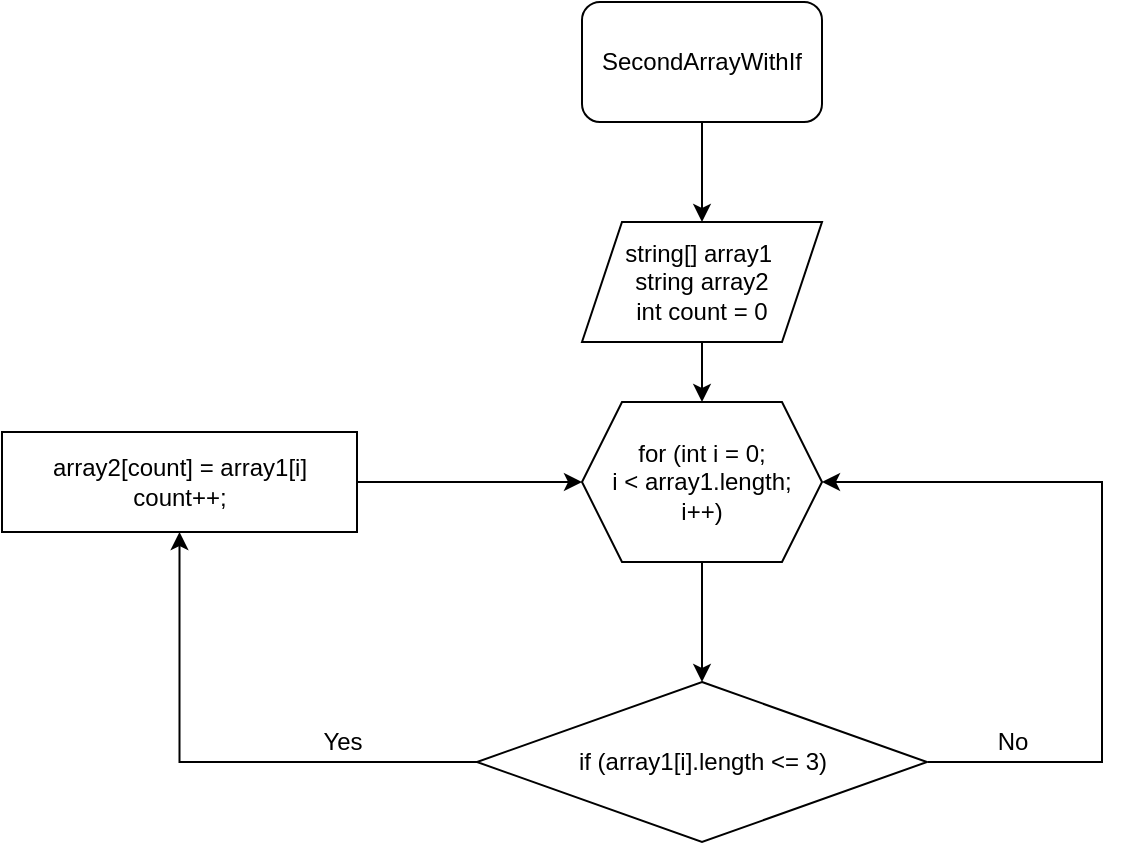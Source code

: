 <mxfile>
    <diagram id="6YwQQIW8eCQRHDkm4CSs" name="Page-1">
        <mxGraphModel dx="423" dy="532" grid="1" gridSize="10" guides="1" tooltips="1" connect="1" arrows="1" fold="1" page="1" pageScale="1" pageWidth="827" pageHeight="1169" math="0" shadow="0">
            <root>
                <mxCell id="0"/>
                <mxCell id="1" parent="0"/>
                <mxCell id="DnkCzbvQFBXvj7n7dTfT-9" value="" style="edgeStyle=orthogonalEdgeStyle;rounded=0;orthogonalLoop=1;jettySize=auto;html=1;" parent="1" source="DnkCzbvQFBXvj7n7dTfT-1" target="DnkCzbvQFBXvj7n7dTfT-2" edge="1">
                    <mxGeometry relative="1" as="geometry"/>
                </mxCell>
                <mxCell id="DnkCzbvQFBXvj7n7dTfT-1" value="SecondArrayWithIf" style="rounded=1;whiteSpace=wrap;html=1;" parent="1" vertex="1">
                    <mxGeometry x="330" y="10" width="120" height="60" as="geometry"/>
                </mxCell>
                <mxCell id="DnkCzbvQFBXvj7n7dTfT-8" value="" style="edgeStyle=orthogonalEdgeStyle;rounded=0;orthogonalLoop=1;jettySize=auto;html=1;" parent="1" source="DnkCzbvQFBXvj7n7dTfT-2" target="DnkCzbvQFBXvj7n7dTfT-3" edge="1">
                    <mxGeometry relative="1" as="geometry"/>
                </mxCell>
                <mxCell id="DnkCzbvQFBXvj7n7dTfT-2" value="string[] array1&amp;nbsp;&lt;br&gt;string array2&lt;br&gt;int count = 0" style="shape=parallelogram;perimeter=parallelogramPerimeter;whiteSpace=wrap;html=1;fixedSize=1;" parent="1" vertex="1">
                    <mxGeometry x="330" y="120" width="120" height="60" as="geometry"/>
                </mxCell>
                <mxCell id="DnkCzbvQFBXvj7n7dTfT-7" value="" style="edgeStyle=orthogonalEdgeStyle;rounded=0;orthogonalLoop=1;jettySize=auto;html=1;" parent="1" source="DnkCzbvQFBXvj7n7dTfT-3" target="DnkCzbvQFBXvj7n7dTfT-4" edge="1">
                    <mxGeometry relative="1" as="geometry"/>
                </mxCell>
                <mxCell id="DnkCzbvQFBXvj7n7dTfT-3" value="for (int i = 0;&lt;br&gt;i &amp;lt; array1.length;&lt;br&gt;i++)" style="shape=hexagon;perimeter=hexagonPerimeter2;whiteSpace=wrap;html=1;fixedSize=1;" parent="1" vertex="1">
                    <mxGeometry x="330" y="210" width="120" height="80" as="geometry"/>
                </mxCell>
                <mxCell id="B7fp_Nzf1htRCQnwWERk-2" value="" style="edgeStyle=orthogonalEdgeStyle;rounded=0;orthogonalLoop=1;jettySize=auto;html=1;" parent="1" source="DnkCzbvQFBXvj7n7dTfT-4" target="DnkCzbvQFBXvj7n7dTfT-5" edge="1">
                    <mxGeometry relative="1" as="geometry"/>
                </mxCell>
                <mxCell id="DnkCzbvQFBXvj7n7dTfT-4" value="if (array1[i].length &amp;lt;= 3)" style="rhombus;whiteSpace=wrap;html=1;" parent="1" vertex="1">
                    <mxGeometry x="277.5" y="350" width="225" height="80" as="geometry"/>
                </mxCell>
                <mxCell id="DnkCzbvQFBXvj7n7dTfT-17" value="" style="edgeStyle=orthogonalEdgeStyle;rounded=0;orthogonalLoop=1;jettySize=auto;html=1;" parent="1" source="DnkCzbvQFBXvj7n7dTfT-5" target="DnkCzbvQFBXvj7n7dTfT-3" edge="1">
                    <mxGeometry relative="1" as="geometry"/>
                </mxCell>
                <mxCell id="DnkCzbvQFBXvj7n7dTfT-5" value="array2[count] = array1[i]&lt;br&gt;count++;" style="whiteSpace=wrap;html=1;" parent="1" vertex="1">
                    <mxGeometry x="40" y="225" width="177.5" height="50" as="geometry"/>
                </mxCell>
                <mxCell id="B7fp_Nzf1htRCQnwWERk-4" value="" style="endArrow=classic;html=1;rounded=0;entryX=1;entryY=0.5;entryDx=0;entryDy=0;" parent="1" target="DnkCzbvQFBXvj7n7dTfT-3" edge="1">
                    <mxGeometry width="50" height="50" relative="1" as="geometry">
                        <mxPoint x="503" y="390" as="sourcePoint"/>
                        <mxPoint x="350" y="275" as="targetPoint"/>
                        <Array as="points">
                            <mxPoint x="590" y="390"/>
                            <mxPoint x="590" y="250"/>
                        </Array>
                    </mxGeometry>
                </mxCell>
                <mxCell id="B7fp_Nzf1htRCQnwWERk-6" value="Yes" style="text;html=1;align=center;verticalAlign=middle;resizable=0;points=[];autosize=1;strokeColor=none;fillColor=none;" parent="1" vertex="1">
                    <mxGeometry x="190" y="370" width="40" height="20" as="geometry"/>
                </mxCell>
                <mxCell id="B7fp_Nzf1htRCQnwWERk-10" value="No" style="text;html=1;align=center;verticalAlign=middle;resizable=0;points=[];autosize=1;strokeColor=none;fillColor=none;" parent="1" vertex="1">
                    <mxGeometry x="530" y="370" width="30" height="20" as="geometry"/>
                </mxCell>
            </root>
        </mxGraphModel>
    </diagram>
</mxfile>